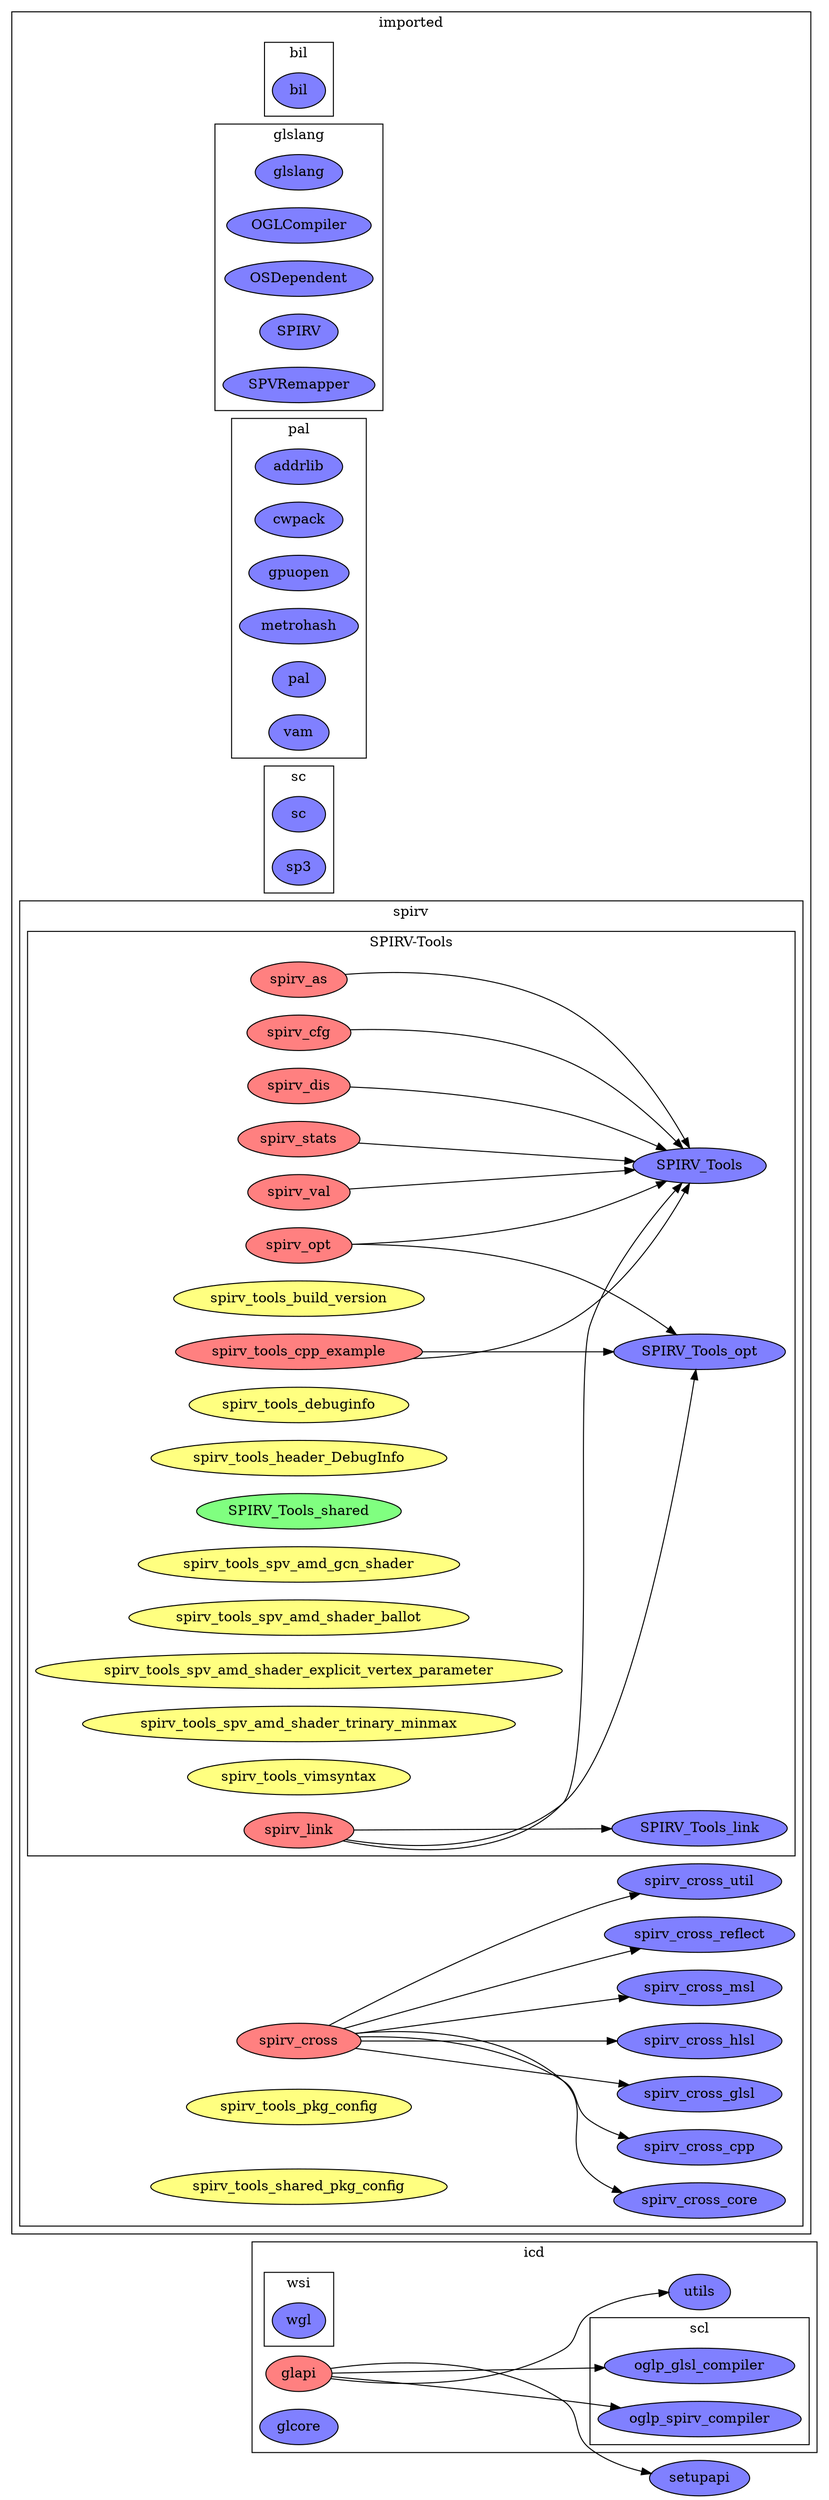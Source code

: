 digraph {
    rankdir="LR";
    node [style="filled",fillcolor="#8080FF"];
    subgraph cluster_icd {
        label="icd";
        subgraph cluster_scl {
            label="scl";
            oglp_glsl_compiler;
            oglp_spirv_compiler;
        }
        subgraph cluster_wsi {
            label="wsi";
            wgl;
        }
        glapi [fillcolor="#FF8080"];
        glcore;
        utils;
    }
    subgraph cluster_imported {
        label="imported";
        subgraph cluster_bil {
            label="bil";
            bil;
        }
        subgraph cluster_glslang {
            label="glslang";
            glslang;
            OGLCompiler;
            OSDependent;
            SPIRV;
            SPVRemapper;
        }
        subgraph cluster_pal {
            label="pal";
            addrlib;
            cwpack;
            gpuopen;
            metrohash;
            pal;
            vam;
        }
        subgraph cluster_sc {
            label="sc";
            sc;
            sp3;
        }
        subgraph cluster_spirv {
            label="spirv";
            subgraph cluster_SPIRV_Tools {
                label="SPIRV-Tools";
                node [fillcolor="#FF8080"]; /* Application */
                spirv_as;
                spirv_cfg;
                spirv_dis;
                spirv_link;
                spirv_opt;
                spirv_stats;
                node [fillcolor="#8080FF"]; /* Static Library */
                SPIRV_Tools;
                node [fillcolor="#FFFF80"]; /* Utility*/
                spirv_tools_build_version;
                node [fillcolor="#FF8080"]; /* Application */
                spirv_tools_cpp_example;
                node [fillcolor="#FFFF80"]; /* Utility*/
                spirv_tools_debuginfo;
                spirv_tools_header_DebugInfo;
                node [fillcolor="#8080FF"]; /* Static Library */
                SPIRV_Tools_link;
                SPIRV_Tools_opt;
                node [fillcolor="#80FF80"]; /* Dynamic Library */
                SPIRV_Tools_shared;
                node [fillcolor="#FFFF80"]; /* Utility*/
                spirv_tools_spv_amd_gcn_shader;
                spirv_tools_spv_amd_shader_ballot;
                spirv_tools_spv_amd_shader_explicit_vertex_parameter;
                spirv_tools_spv_amd_shader_trinary_minmax;
                spirv_tools_vimsyntax;
                node [fillcolor="#FF8080"]; /* Application */
                spirv_val;

                spirv_as -> SPIRV_Tools;
                spirv_cfg -> SPIRV_Tools;
                spirv_dis -> SPIRV_Tools;

                spirv_link -> SPIRV_Tools;
                spirv_link -> SPIRV_Tools_link;
                spirv_link -> SPIRV_Tools_opt;

                spirv_opt -> SPIRV_Tools;
                spirv_opt -> SPIRV_Tools_opt;

                spirv_stats -> SPIRV_Tools;

                spirv_tools_cpp_example -> SPIRV_Tools;
                spirv_tools_cpp_example -> SPIRV_Tools_opt;

                spirv_val -> SPIRV_Tools;
            }
            node [fillcolor="#FF8080"]; /* Application */
            spirv_cross;
            node [fillcolor="#8080FF"]; /* Static Library */
            spirv_cross_core;
            spirv_cross_cpp;
            spirv_cross_glsl;
            spirv_cross_hlsl;
            spirv_cross_msl;
            spirv_cross_reflect;
            spirv_cross_util;
            node [fillcolor="#FFFF80"]; /* Utility*/
            spirv_tools_pkg_config;
            spirv_tools_shared_pkg_config;

            spirv_cross -> spirv_cross_glsl;
            spirv_cross -> spirv_cross_hlsl;
            spirv_cross -> spirv_cross_cpp;
            spirv_cross -> spirv_cross_reflect;
            spirv_cross -> spirv_cross_msl;
            spirv_cross -> spirv_cross_util;
            spirv_cross -> spirv_cross_core;
        }
    }
    /* sc -> sp3; */
    /* pal -> addrlib; */
    /* pal -> cwpack; */
    /* pal -> gpuopen; */
    /* pal -> metrohash; */
    /* pal -> vam; */
    /* pal -> sc; */

    glapi -> utils;
    glapi -> oglp_spirv_compiler;
    glapi -> oglp_glsl_compiler;
    glapi -> setupapi;
}
